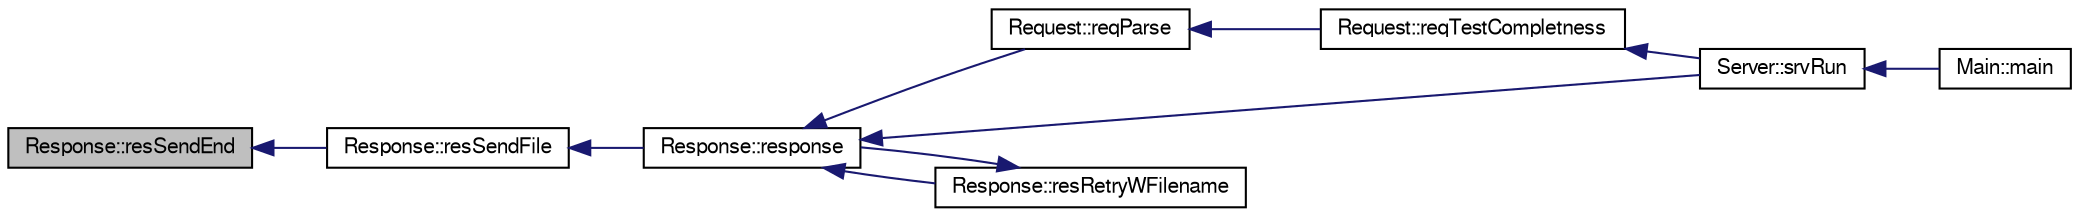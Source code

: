 digraph G
{
  bgcolor="transparent";
  edge [fontname="FreeSans",fontsize="10",labelfontname="FreeSans",labelfontsize="10"];
  node [fontname="FreeSans",fontsize="10",shape=record];
  rankdir=LR;
  Node1 [label="Response::resSendEnd",height=0.2,width=0.4,color="black", fillcolor="grey75", style="filled" fontcolor="black"];
  Node1 -> Node2 [dir=back,color="midnightblue",fontsize="10",style="solid",fontname="FreeSans"];
  Node2 [label="Response::resSendFile",height=0.2,width=0.4,color="black",URL="$structResponse.html#a5965b95b0d4ff2f33a5dcd0c25c5026f"];
  Node2 -> Node3 [dir=back,color="midnightblue",fontsize="10",style="solid",fontname="FreeSans"];
  Node3 [label="Response::response",height=0.2,width=0.4,color="black",URL="$structResponse.html#a0735f41f650e4a0f3dff85b26aec75e3"];
  Node3 -> Node4 [dir=back,color="midnightblue",fontsize="10",style="solid",fontname="FreeSans"];
  Node4 [label="Request::reqParse",height=0.2,width=0.4,color="black",URL="$structRequest.html#a3cc8f86cef8b75c6fb866bb6a7c32c77"];
  Node4 -> Node5 [dir=back,color="midnightblue",fontsize="10",style="solid",fontname="FreeSans"];
  Node5 [label="Request::reqTestCompletness",height=0.2,width=0.4,color="black",URL="$structRequest.html#ae7c72d7a8e1b2f585445460334f7c210"];
  Node5 -> Node6 [dir=back,color="midnightblue",fontsize="10",style="solid",fontname="FreeSans"];
  Node6 [label="Server::srvRun",height=0.2,width=0.4,color="black",URL="$structServer.html#a5fd020f6b3d0e9126fc1feb039bec404"];
  Node6 -> Node7 [dir=back,color="midnightblue",fontsize="10",style="solid",fontname="FreeSans"];
  Node7 [label="Main::main",height=0.2,width=0.4,color="black",URL="$structMain.html#a3c04138a5bfe5d72780bb7e82a18e627"];
  Node3 -> Node8 [dir=back,color="midnightblue",fontsize="10",style="solid",fontname="FreeSans"];
  Node8 [label="Response::resRetryWFilename",height=0.2,width=0.4,color="black",URL="$structResponse.html#aecb6582874122f9e29074eef8cf2c05b"];
  Node8 -> Node3 [dir=back,color="midnightblue",fontsize="10",style="solid",fontname="FreeSans"];
  Node3 -> Node6 [dir=back,color="midnightblue",fontsize="10",style="solid",fontname="FreeSans"];
}
